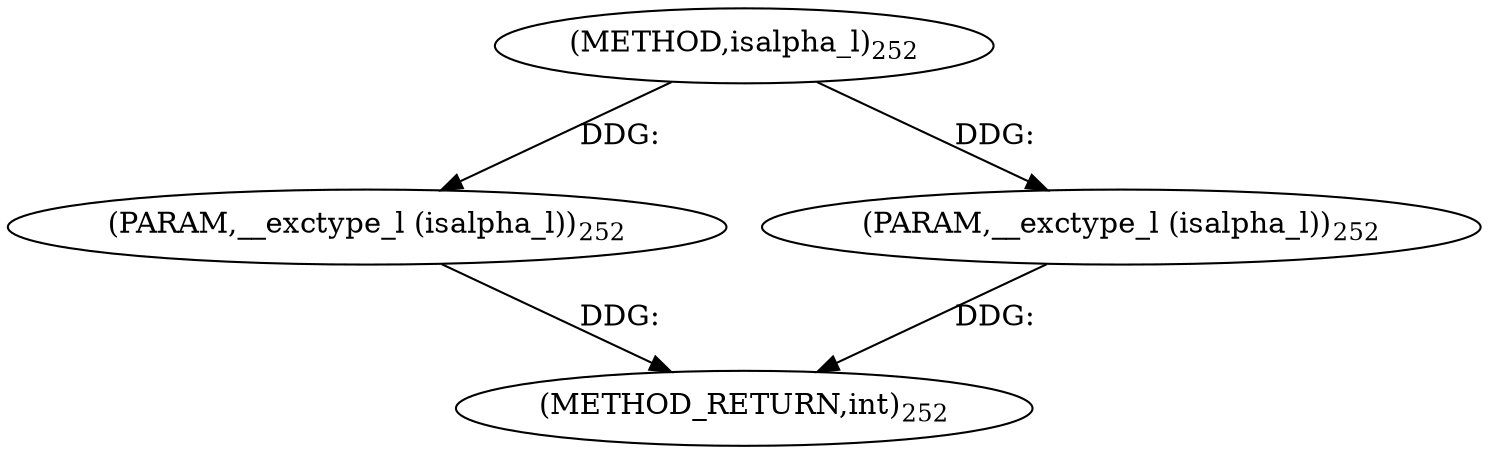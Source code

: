 digraph "isalpha_l" {  
"3008" [label = <(METHOD,isalpha_l)<SUB>252</SUB>> ]
"3011" [label = <(METHOD_RETURN,int)<SUB>252</SUB>> ]
"3009" [label = <(PARAM,__exctype_l (isalpha_l))<SUB>252</SUB>> ]
"3010" [label = <(PARAM,__exctype_l (isalpha_l))<SUB>252</SUB>> ]
  "3009" -> "3011"  [ label = "DDG: "] 
  "3010" -> "3011"  [ label = "DDG: "] 
  "3008" -> "3009"  [ label = "DDG: "] 
  "3008" -> "3010"  [ label = "DDG: "] 
}
